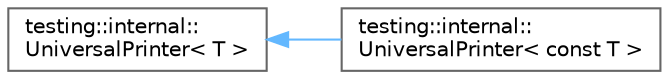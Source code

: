digraph "Graphical Class Hierarchy"
{
 // LATEX_PDF_SIZE
  bgcolor="transparent";
  edge [fontname=Helvetica,fontsize=10,labelfontname=Helvetica,labelfontsize=10];
  node [fontname=Helvetica,fontsize=10,shape=box,height=0.2,width=0.4];
  rankdir="LR";
  Node0 [id="Node000000",label="testing::internal::\lUniversalPrinter\< T \>",height=0.2,width=0.4,color="grey40", fillcolor="white", style="filled",URL="$classtesting_1_1internal_1_1_universal_printer.html",tooltip=" "];
  Node0 -> Node1 [id="edge212_Node000000_Node000001",dir="back",color="steelblue1",style="solid",tooltip=" "];
  Node1 [id="Node000001",label="testing::internal::\lUniversalPrinter\< const T \>",height=0.2,width=0.4,color="grey40", fillcolor="white", style="filled",URL="$classtesting_1_1internal_1_1_universal_printer_3_01const_01_t_01_4.html",tooltip=" "];
}
